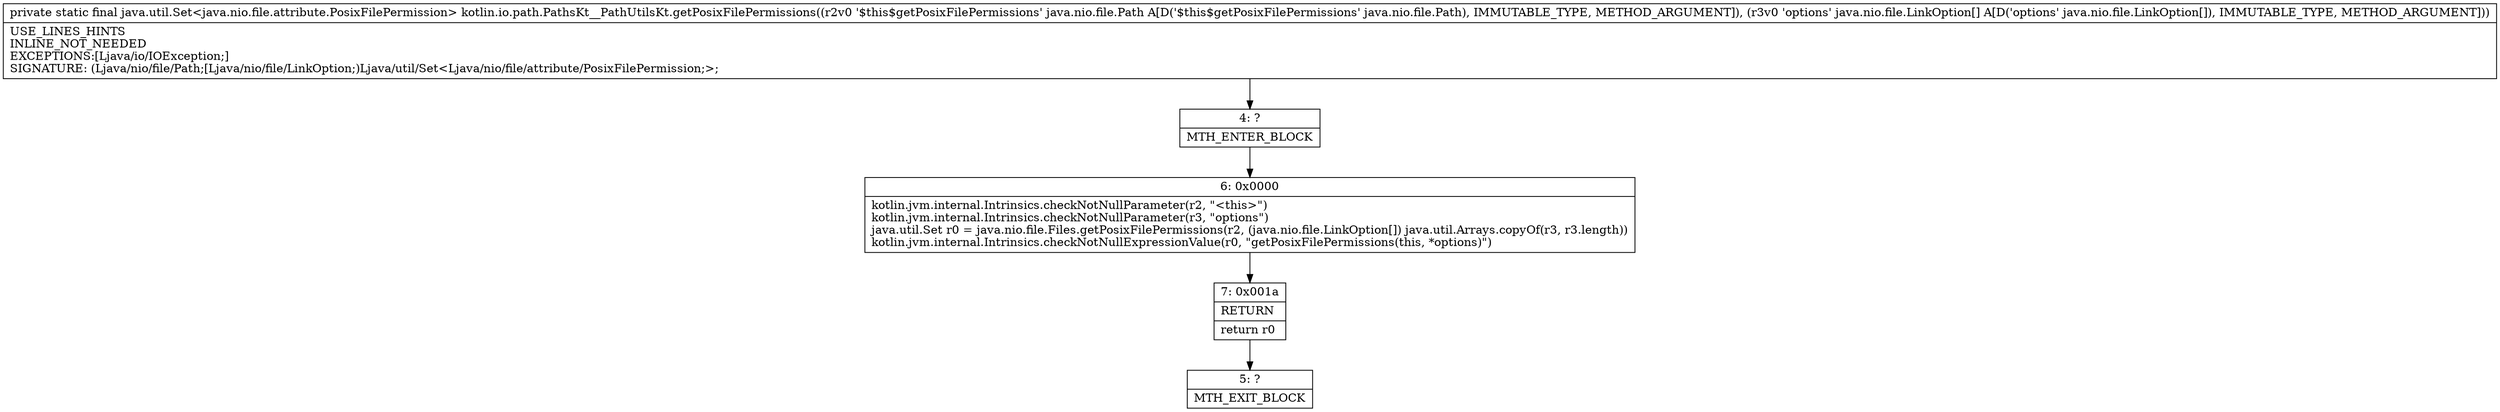 digraph "CFG forkotlin.io.path.PathsKt__PathUtilsKt.getPosixFilePermissions(Ljava\/nio\/file\/Path;[Ljava\/nio\/file\/LinkOption;)Ljava\/util\/Set;" {
Node_4 [shape=record,label="{4\:\ ?|MTH_ENTER_BLOCK\l}"];
Node_6 [shape=record,label="{6\:\ 0x0000|kotlin.jvm.internal.Intrinsics.checkNotNullParameter(r2, \"\<this\>\")\lkotlin.jvm.internal.Intrinsics.checkNotNullParameter(r3, \"options\")\ljava.util.Set r0 = java.nio.file.Files.getPosixFilePermissions(r2, (java.nio.file.LinkOption[]) java.util.Arrays.copyOf(r3, r3.length))\lkotlin.jvm.internal.Intrinsics.checkNotNullExpressionValue(r0, \"getPosixFilePermissions(this, *options)\")\l}"];
Node_7 [shape=record,label="{7\:\ 0x001a|RETURN\l|return r0\l}"];
Node_5 [shape=record,label="{5\:\ ?|MTH_EXIT_BLOCK\l}"];
MethodNode[shape=record,label="{private static final java.util.Set\<java.nio.file.attribute.PosixFilePermission\> kotlin.io.path.PathsKt__PathUtilsKt.getPosixFilePermissions((r2v0 '$this$getPosixFilePermissions' java.nio.file.Path A[D('$this$getPosixFilePermissions' java.nio.file.Path), IMMUTABLE_TYPE, METHOD_ARGUMENT]), (r3v0 'options' java.nio.file.LinkOption[] A[D('options' java.nio.file.LinkOption[]), IMMUTABLE_TYPE, METHOD_ARGUMENT]))  | USE_LINES_HINTS\lINLINE_NOT_NEEDED\lEXCEPTIONS:[Ljava\/io\/IOException;]\lSIGNATURE: (Ljava\/nio\/file\/Path;[Ljava\/nio\/file\/LinkOption;)Ljava\/util\/Set\<Ljava\/nio\/file\/attribute\/PosixFilePermission;\>;\l}"];
MethodNode -> Node_4;Node_4 -> Node_6;
Node_6 -> Node_7;
Node_7 -> Node_5;
}

